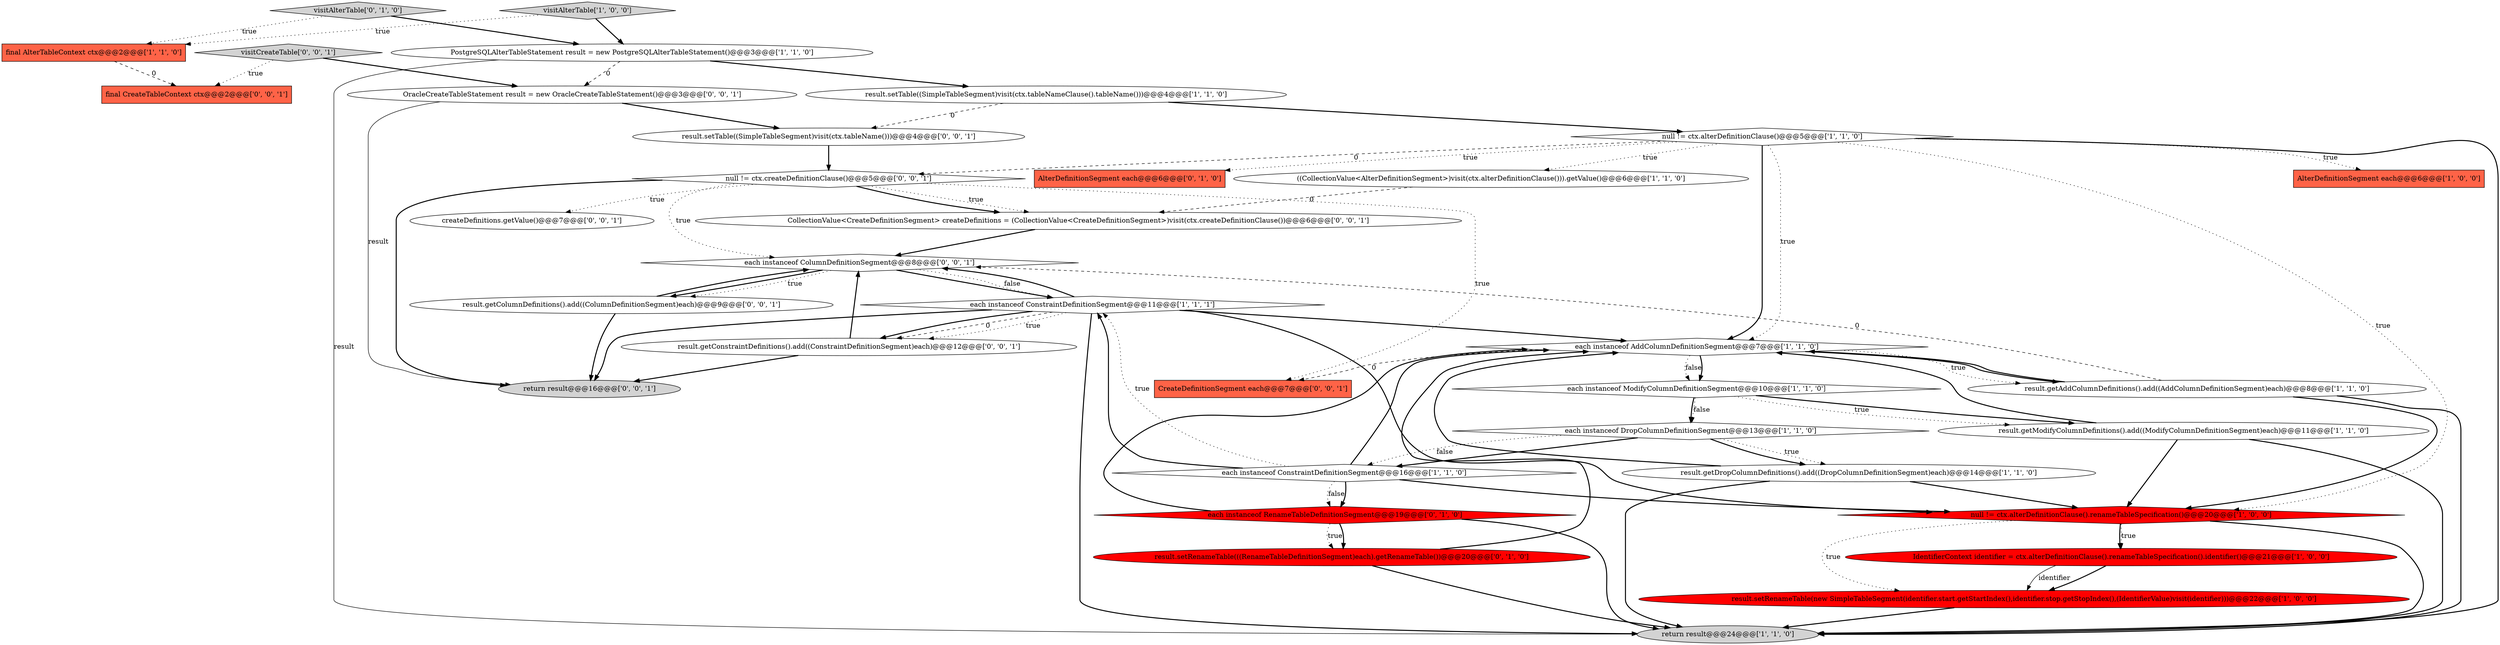 digraph {
11 [style = filled, label = "AlterDefinitionSegment each@@@6@@@['1', '0', '0']", fillcolor = tomato, shape = box image = "AAA0AAABBB1BBB"];
16 [style = filled, label = "IdentifierContext identifier = ctx.alterDefinitionClause().renameTableSpecification().identifier()@@@21@@@['1', '0', '0']", fillcolor = red, shape = ellipse image = "AAA1AAABBB1BBB"];
25 [style = filled, label = "CollectionValue<CreateDefinitionSegment> createDefinitions = (CollectionValue<CreateDefinitionSegment>)visit(ctx.createDefinitionClause())@@@6@@@['0', '0', '1']", fillcolor = white, shape = ellipse image = "AAA0AAABBB3BBB"];
8 [style = filled, label = "PostgreSQLAlterTableStatement result = new PostgreSQLAlterTableStatement()@@@3@@@['1', '1', '0']", fillcolor = white, shape = ellipse image = "AAA0AAABBB1BBB"];
26 [style = filled, label = "createDefinitions.getValue()@@@7@@@['0', '0', '1']", fillcolor = white, shape = ellipse image = "AAA0AAABBB3BBB"];
23 [style = filled, label = "result.setTable((SimpleTableSegment)visit(ctx.tableName()))@@@4@@@['0', '0', '1']", fillcolor = white, shape = ellipse image = "AAA0AAABBB3BBB"];
29 [style = filled, label = "null != ctx.createDefinitionClause()@@@5@@@['0', '0', '1']", fillcolor = white, shape = diamond image = "AAA0AAABBB3BBB"];
22 [style = filled, label = "visitAlterTable['0', '1', '0']", fillcolor = lightgray, shape = diamond image = "AAA0AAABBB2BBB"];
7 [style = filled, label = "each instanceof ModifyColumnDefinitionSegment@@@10@@@['1', '1', '0']", fillcolor = white, shape = diamond image = "AAA0AAABBB1BBB"];
21 [style = filled, label = "each instanceof RenameTableDefinitionSegment@@@19@@@['0', '1', '0']", fillcolor = red, shape = diamond image = "AAA1AAABBB2BBB"];
24 [style = filled, label = "result.getColumnDefinitions().add((ColumnDefinitionSegment)each)@@@9@@@['0', '0', '1']", fillcolor = white, shape = ellipse image = "AAA0AAABBB3BBB"];
2 [style = filled, label = "return result@@@24@@@['1', '1', '0']", fillcolor = lightgray, shape = ellipse image = "AAA0AAABBB1BBB"];
31 [style = filled, label = "CreateDefinitionSegment each@@@7@@@['0', '0', '1']", fillcolor = tomato, shape = box image = "AAA0AAABBB3BBB"];
30 [style = filled, label = "each instanceof ColumnDefinitionSegment@@@8@@@['0', '0', '1']", fillcolor = white, shape = diamond image = "AAA0AAABBB3BBB"];
1 [style = filled, label = "final AlterTableContext ctx@@@2@@@['1', '1', '0']", fillcolor = tomato, shape = box image = "AAA0AAABBB1BBB"];
6 [style = filled, label = "each instanceof DropColumnDefinitionSegment@@@13@@@['1', '1', '0']", fillcolor = white, shape = diamond image = "AAA0AAABBB1BBB"];
19 [style = filled, label = "AlterDefinitionSegment each@@@6@@@['0', '1', '0']", fillcolor = tomato, shape = box image = "AAA0AAABBB2BBB"];
28 [style = filled, label = "final CreateTableContext ctx@@@2@@@['0', '0', '1']", fillcolor = tomato, shape = box image = "AAA0AAABBB3BBB"];
15 [style = filled, label = "null != ctx.alterDefinitionClause()@@@5@@@['1', '1', '0']", fillcolor = white, shape = diamond image = "AAA0AAABBB1BBB"];
14 [style = filled, label = "each instanceof ConstraintDefinitionSegment@@@11@@@['1', '1', '1']", fillcolor = white, shape = diamond image = "AAA0AAABBB1BBB"];
27 [style = filled, label = "return result@@@16@@@['0', '0', '1']", fillcolor = lightgray, shape = ellipse image = "AAA0AAABBB3BBB"];
4 [style = filled, label = "result.getModifyColumnDefinitions().add((ModifyColumnDefinitionSegment)each)@@@11@@@['1', '1', '0']", fillcolor = white, shape = ellipse image = "AAA0AAABBB1BBB"];
5 [style = filled, label = "result.setTable((SimpleTableSegment)visit(ctx.tableNameClause().tableName()))@@@4@@@['1', '1', '0']", fillcolor = white, shape = ellipse image = "AAA0AAABBB1BBB"];
32 [style = filled, label = "visitCreateTable['0', '0', '1']", fillcolor = lightgray, shape = diamond image = "AAA0AAABBB3BBB"];
13 [style = filled, label = "each instanceof ConstraintDefinitionSegment@@@16@@@['1', '1', '0']", fillcolor = white, shape = diamond image = "AAA0AAABBB1BBB"];
3 [style = filled, label = "each instanceof AddColumnDefinitionSegment@@@7@@@['1', '1', '0']", fillcolor = white, shape = diamond image = "AAA0AAABBB1BBB"];
34 [style = filled, label = "OracleCreateTableStatement result = new OracleCreateTableStatement()@@@3@@@['0', '0', '1']", fillcolor = white, shape = ellipse image = "AAA0AAABBB3BBB"];
20 [style = filled, label = "result.setRenameTable(((RenameTableDefinitionSegment)each).getRenameTable())@@@20@@@['0', '1', '0']", fillcolor = red, shape = ellipse image = "AAA1AAABBB2BBB"];
12 [style = filled, label = "result.getAddColumnDefinitions().add((AddColumnDefinitionSegment)each)@@@8@@@['1', '1', '0']", fillcolor = white, shape = ellipse image = "AAA0AAABBB1BBB"];
0 [style = filled, label = "visitAlterTable['1', '0', '0']", fillcolor = lightgray, shape = diamond image = "AAA0AAABBB1BBB"];
18 [style = filled, label = "((CollectionValue<AlterDefinitionSegment>)visit(ctx.alterDefinitionClause())).getValue()@@@6@@@['1', '1', '0']", fillcolor = white, shape = ellipse image = "AAA0AAABBB1BBB"];
9 [style = filled, label = "result.getDropColumnDefinitions().add((DropColumnDefinitionSegment)each)@@@14@@@['1', '1', '0']", fillcolor = white, shape = ellipse image = "AAA0AAABBB1BBB"];
33 [style = filled, label = "result.getConstraintDefinitions().add((ConstraintDefinitionSegment)each)@@@12@@@['0', '0', '1']", fillcolor = white, shape = ellipse image = "AAA0AAABBB3BBB"];
10 [style = filled, label = "result.setRenameTable(new SimpleTableSegment(identifier.start.getStartIndex(),identifier.stop.getStopIndex(),(IdentifierValue)visit(identifier)))@@@22@@@['1', '0', '0']", fillcolor = red, shape = ellipse image = "AAA1AAABBB1BBB"];
17 [style = filled, label = "null != ctx.alterDefinitionClause().renameTableSpecification()@@@20@@@['1', '0', '0']", fillcolor = red, shape = diamond image = "AAA1AAABBB1BBB"];
14->3 [style = bold, label=""];
6->13 [style = dotted, label="false"];
32->28 [style = dotted, label="true"];
25->30 [style = bold, label=""];
34->27 [style = solid, label="result"];
5->15 [style = bold, label=""];
14->17 [style = bold, label=""];
32->34 [style = bold, label=""];
29->26 [style = dotted, label="true"];
21->2 [style = bold, label=""];
24->30 [style = bold, label=""];
22->8 [style = bold, label=""];
23->29 [style = bold, label=""];
13->17 [style = bold, label=""];
12->2 [style = bold, label=""];
0->8 [style = bold, label=""];
30->14 [style = bold, label=""];
13->14 [style = bold, label=""];
24->27 [style = bold, label=""];
17->16 [style = bold, label=""];
18->25 [style = dashed, label="0"];
21->3 [style = bold, label=""];
4->3 [style = bold, label=""];
21->20 [style = dotted, label="true"];
14->30 [style = bold, label=""];
9->2 [style = bold, label=""];
3->31 [style = dashed, label="0"];
5->23 [style = dashed, label="0"];
15->18 [style = dotted, label="true"];
8->34 [style = dashed, label="0"];
3->7 [style = dotted, label="false"];
9->17 [style = bold, label=""];
15->29 [style = dashed, label="0"];
20->3 [style = bold, label=""];
4->2 [style = bold, label=""];
12->30 [style = dashed, label="0"];
14->33 [style = dashed, label="0"];
33->27 [style = bold, label=""];
7->6 [style = dotted, label="false"];
15->17 [style = dotted, label="true"];
15->3 [style = dotted, label="true"];
17->16 [style = dotted, label="true"];
29->27 [style = bold, label=""];
17->2 [style = bold, label=""];
3->7 [style = bold, label=""];
7->6 [style = bold, label=""];
33->30 [style = bold, label=""];
10->2 [style = bold, label=""];
30->24 [style = bold, label=""];
4->17 [style = bold, label=""];
30->14 [style = dotted, label="false"];
12->17 [style = bold, label=""];
7->4 [style = bold, label=""];
3->12 [style = bold, label=""];
1->28 [style = dashed, label="0"];
15->3 [style = bold, label=""];
22->1 [style = dotted, label="true"];
6->9 [style = dotted, label="true"];
6->13 [style = bold, label=""];
15->11 [style = dotted, label="true"];
9->3 [style = bold, label=""];
34->23 [style = bold, label=""];
14->2 [style = bold, label=""];
12->3 [style = bold, label=""];
14->27 [style = bold, label=""];
13->14 [style = dotted, label="true"];
29->25 [style = dotted, label="true"];
0->1 [style = dotted, label="true"];
15->2 [style = bold, label=""];
14->33 [style = dotted, label="true"];
30->24 [style = dotted, label="true"];
16->10 [style = bold, label=""];
16->10 [style = solid, label="identifier"];
29->25 [style = bold, label=""];
14->33 [style = bold, label=""];
20->2 [style = bold, label=""];
8->2 [style = solid, label="result"];
17->10 [style = dotted, label="true"];
21->20 [style = bold, label=""];
8->5 [style = bold, label=""];
13->3 [style = bold, label=""];
15->19 [style = dotted, label="true"];
3->12 [style = dotted, label="true"];
7->4 [style = dotted, label="true"];
29->30 [style = dotted, label="true"];
13->21 [style = dotted, label="false"];
6->9 [style = bold, label=""];
13->21 [style = bold, label=""];
29->31 [style = dotted, label="true"];
}
